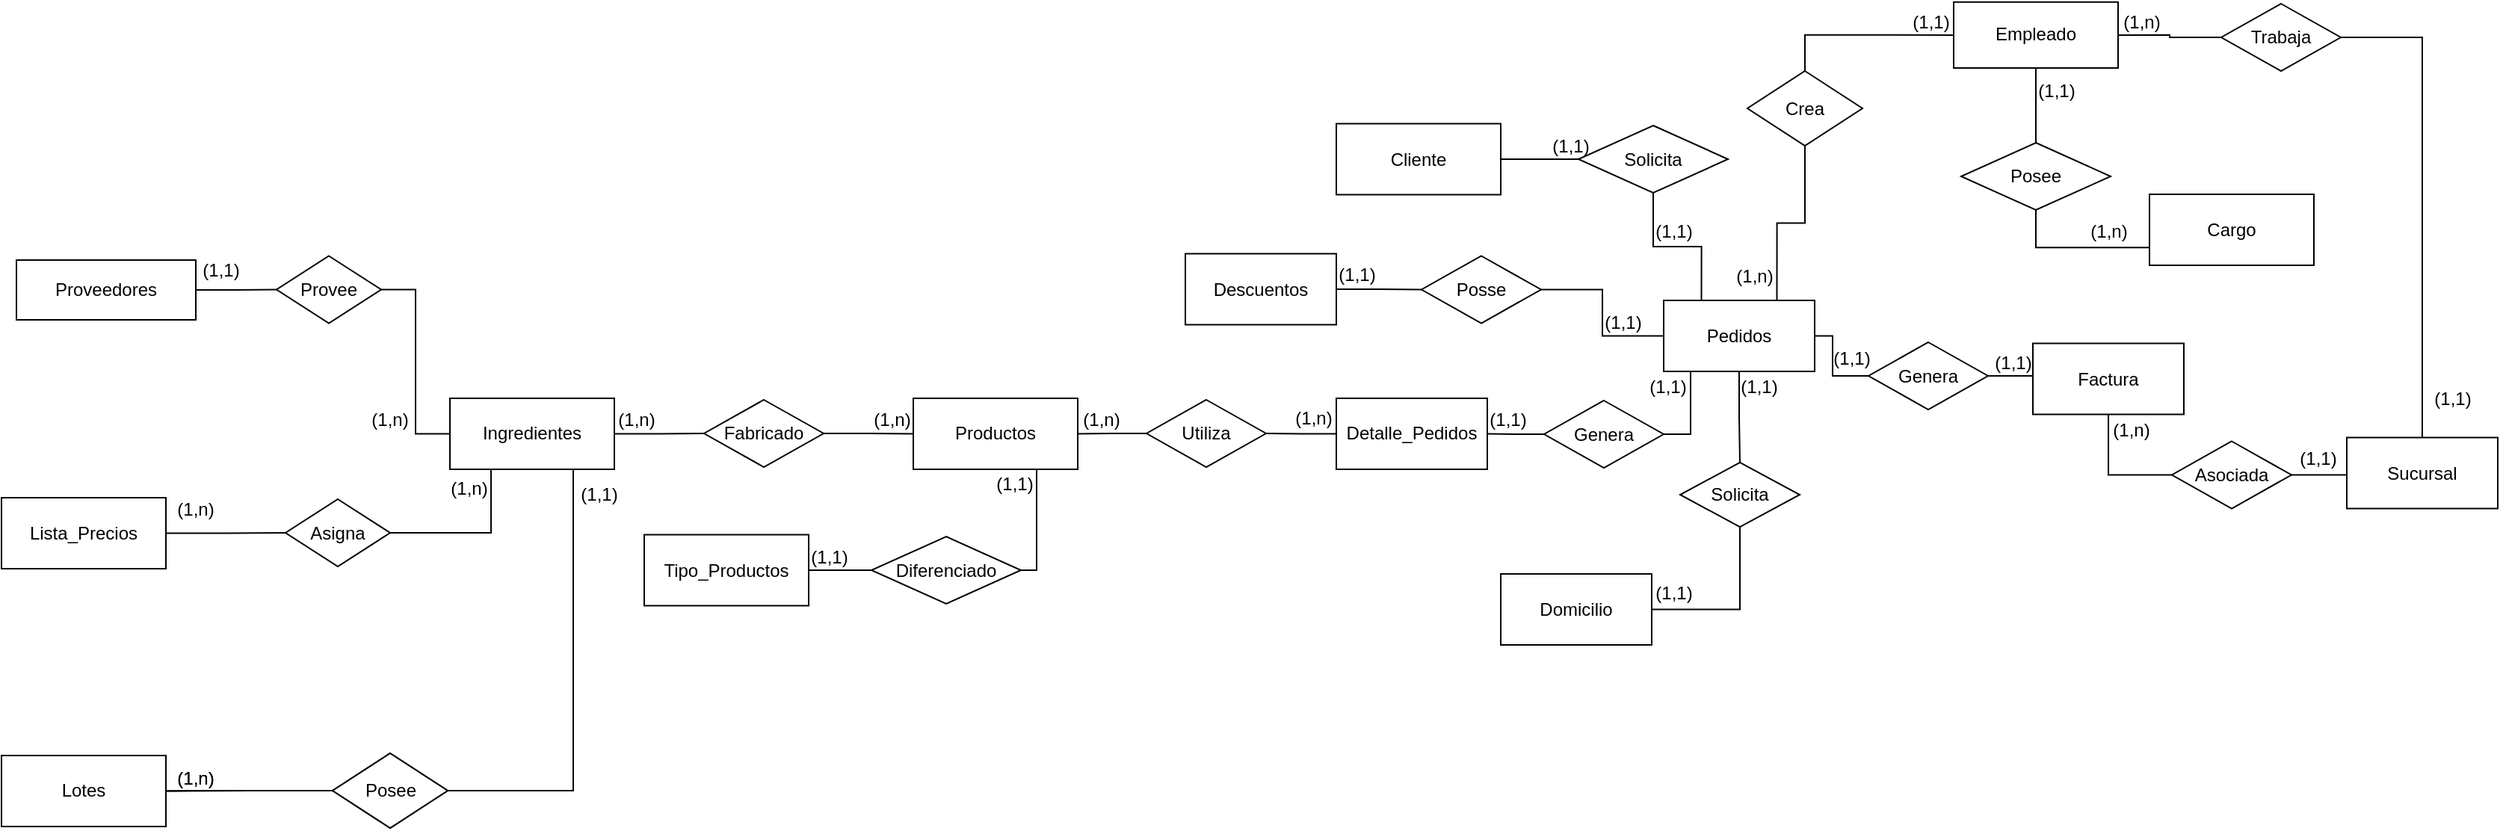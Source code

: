 <mxfile version="16.5.6" type="github">
  <diagram id="R2lEEEUBdFMjLlhIrx00" name="Page-1">
    <mxGraphModel dx="1203" dy="1786" grid="1" gridSize="10" guides="1" tooltips="1" connect="1" arrows="1" fold="1" page="1" pageScale="1" pageWidth="850" pageHeight="1100" math="0" shadow="0" extFonts="Permanent Marker^https://fonts.googleapis.com/css?family=Permanent+Marker">
      <root>
        <mxCell id="0" />
        <mxCell id="1" parent="0" />
        <mxCell id="ZTiVV1zmq2l8TF0PZbIo-10" style="edgeStyle=orthogonalEdgeStyle;rounded=0;orthogonalLoop=1;jettySize=auto;html=1;exitX=1;exitY=0.5;exitDx=0;exitDy=0;entryX=0;entryY=0.5;entryDx=0;entryDy=0;endArrow=none;endFill=0;" edge="1" parent="1" source="ZTiVV1zmq2l8TF0PZbIo-1" target="ZTiVV1zmq2l8TF0PZbIo-3">
          <mxGeometry relative="1" as="geometry" />
        </mxCell>
        <mxCell id="ZTiVV1zmq2l8TF0PZbIo-1" value="Proveedores" style="rounded=0;whiteSpace=wrap;html=1;" vertex="1" parent="1">
          <mxGeometry x="40" y="100" width="120" height="40" as="geometry" />
        </mxCell>
        <mxCell id="ZTiVV1zmq2l8TF0PZbIo-14" style="edgeStyle=orthogonalEdgeStyle;rounded=0;orthogonalLoop=1;jettySize=auto;html=1;exitX=0.25;exitY=1;exitDx=0;exitDy=0;entryX=1;entryY=0.5;entryDx=0;entryDy=0;endArrow=none;endFill=0;" edge="1" parent="1" source="ZTiVV1zmq2l8TF0PZbIo-2" target="ZTiVV1zmq2l8TF0PZbIo-13">
          <mxGeometry relative="1" as="geometry" />
        </mxCell>
        <mxCell id="ZTiVV1zmq2l8TF0PZbIo-19" style="edgeStyle=orthogonalEdgeStyle;rounded=0;orthogonalLoop=1;jettySize=auto;html=1;exitX=0.75;exitY=1;exitDx=0;exitDy=0;entryX=1;entryY=0.5;entryDx=0;entryDy=0;endArrow=none;endFill=0;" edge="1" parent="1" source="ZTiVV1zmq2l8TF0PZbIo-2" target="ZTiVV1zmq2l8TF0PZbIo-18">
          <mxGeometry relative="1" as="geometry" />
        </mxCell>
        <mxCell id="ZTiVV1zmq2l8TF0PZbIo-26" style="edgeStyle=orthogonalEdgeStyle;rounded=0;orthogonalLoop=1;jettySize=auto;html=1;exitX=1;exitY=0.5;exitDx=0;exitDy=0;entryX=0;entryY=0.5;entryDx=0;entryDy=0;endArrow=none;endFill=0;" edge="1" parent="1" source="ZTiVV1zmq2l8TF0PZbIo-2" target="ZTiVV1zmq2l8TF0PZbIo-25">
          <mxGeometry relative="1" as="geometry" />
        </mxCell>
        <mxCell id="ZTiVV1zmq2l8TF0PZbIo-2" value="Ingredientes" style="rounded=0;whiteSpace=wrap;html=1;" vertex="1" parent="1">
          <mxGeometry x="330" y="192.5" width="110" height="47.5" as="geometry" />
        </mxCell>
        <mxCell id="ZTiVV1zmq2l8TF0PZbIo-6" style="edgeStyle=orthogonalEdgeStyle;rounded=0;orthogonalLoop=1;jettySize=auto;html=1;exitX=1;exitY=0.5;exitDx=0;exitDy=0;entryX=0;entryY=0.5;entryDx=0;entryDy=0;endArrow=none;endFill=0;" edge="1" parent="1" source="ZTiVV1zmq2l8TF0PZbIo-3" target="ZTiVV1zmq2l8TF0PZbIo-2">
          <mxGeometry relative="1" as="geometry" />
        </mxCell>
        <mxCell id="ZTiVV1zmq2l8TF0PZbIo-3" value="Provee" style="rhombus;whiteSpace=wrap;html=1;" vertex="1" parent="1">
          <mxGeometry x="214" y="97.25" width="70" height="45" as="geometry" />
        </mxCell>
        <mxCell id="ZTiVV1zmq2l8TF0PZbIo-7" value="(1,1)" style="text;html=1;strokeColor=none;fillColor=none;align=center;verticalAlign=middle;whiteSpace=wrap;rounded=0;" vertex="1" parent="1">
          <mxGeometry x="147" y="100" width="60" height="14" as="geometry" />
        </mxCell>
        <mxCell id="ZTiVV1zmq2l8TF0PZbIo-11" value="(1,n)" style="text;html=1;strokeColor=none;fillColor=none;align=center;verticalAlign=middle;whiteSpace=wrap;rounded=0;" vertex="1" parent="1">
          <mxGeometry x="260" y="200" width="60" height="14" as="geometry" />
        </mxCell>
        <mxCell id="ZTiVV1zmq2l8TF0PZbIo-15" style="edgeStyle=orthogonalEdgeStyle;rounded=0;orthogonalLoop=1;jettySize=auto;html=1;exitX=1;exitY=0.5;exitDx=0;exitDy=0;entryX=0;entryY=0.5;entryDx=0;entryDy=0;endArrow=none;endFill=0;" edge="1" parent="1" source="ZTiVV1zmq2l8TF0PZbIo-12" target="ZTiVV1zmq2l8TF0PZbIo-13">
          <mxGeometry relative="1" as="geometry" />
        </mxCell>
        <mxCell id="ZTiVV1zmq2l8TF0PZbIo-12" value="Lista_Precios" style="rounded=0;whiteSpace=wrap;html=1;" vertex="1" parent="1">
          <mxGeometry x="30" y="259" width="110" height="47.5" as="geometry" />
        </mxCell>
        <mxCell id="ZTiVV1zmq2l8TF0PZbIo-13" value="Asigna" style="rhombus;whiteSpace=wrap;html=1;" vertex="1" parent="1">
          <mxGeometry x="220" y="260" width="70" height="45" as="geometry" />
        </mxCell>
        <mxCell id="ZTiVV1zmq2l8TF0PZbIo-16" value="(1,n)" style="text;html=1;strokeColor=none;fillColor=none;align=center;verticalAlign=middle;whiteSpace=wrap;rounded=0;" vertex="1" parent="1">
          <mxGeometry x="130" y="260" width="60" height="14" as="geometry" />
        </mxCell>
        <mxCell id="ZTiVV1zmq2l8TF0PZbIo-17" value="(1,n)" style="text;html=1;strokeColor=none;fillColor=none;align=center;verticalAlign=middle;whiteSpace=wrap;rounded=0;" vertex="1" parent="1">
          <mxGeometry x="313" y="246" width="60" height="14" as="geometry" />
        </mxCell>
        <mxCell id="ZTiVV1zmq2l8TF0PZbIo-21" style="edgeStyle=orthogonalEdgeStyle;rounded=0;orthogonalLoop=1;jettySize=auto;html=1;exitX=0;exitY=0.5;exitDx=0;exitDy=0;entryX=1;entryY=0.5;entryDx=0;entryDy=0;endArrow=none;endFill=0;" edge="1" parent="1" source="ZTiVV1zmq2l8TF0PZbIo-18" target="ZTiVV1zmq2l8TF0PZbIo-20">
          <mxGeometry relative="1" as="geometry" />
        </mxCell>
        <mxCell id="ZTiVV1zmq2l8TF0PZbIo-18" value="Posee" style="rhombus;whiteSpace=wrap;html=1;" vertex="1" parent="1">
          <mxGeometry x="251.5" y="430" width="77" height="50" as="geometry" />
        </mxCell>
        <mxCell id="ZTiVV1zmq2l8TF0PZbIo-20" value="Lotes" style="rounded=0;whiteSpace=wrap;html=1;" vertex="1" parent="1">
          <mxGeometry x="30" y="431.5" width="110" height="47.5" as="geometry" />
        </mxCell>
        <mxCell id="ZTiVV1zmq2l8TF0PZbIo-22" value="(1,1)" style="text;html=1;strokeColor=none;fillColor=none;align=center;verticalAlign=middle;whiteSpace=wrap;rounded=0;" vertex="1" parent="1">
          <mxGeometry x="400" y="250" width="60" height="14" as="geometry" />
        </mxCell>
        <mxCell id="ZTiVV1zmq2l8TF0PZbIo-23" value="(1,n)" style="text;html=1;strokeColor=none;fillColor=none;align=center;verticalAlign=middle;whiteSpace=wrap;rounded=0;" vertex="1" parent="1">
          <mxGeometry x="130" y="440" width="60" height="14" as="geometry" />
        </mxCell>
        <mxCell id="ZTiVV1zmq2l8TF0PZbIo-32" style="edgeStyle=orthogonalEdgeStyle;rounded=0;orthogonalLoop=1;jettySize=auto;html=1;exitX=0.75;exitY=1;exitDx=0;exitDy=0;entryX=1;entryY=0.5;entryDx=0;entryDy=0;endArrow=none;endFill=0;" edge="1" parent="1" source="ZTiVV1zmq2l8TF0PZbIo-24" target="ZTiVV1zmq2l8TF0PZbIo-30">
          <mxGeometry relative="1" as="geometry">
            <Array as="points">
              <mxPoint x="723" y="308" />
            </Array>
          </mxGeometry>
        </mxCell>
        <mxCell id="ZTiVV1zmq2l8TF0PZbIo-24" value="Productos" style="rounded=0;whiteSpace=wrap;html=1;" vertex="1" parent="1">
          <mxGeometry x="640" y="192.5" width="110" height="47.5" as="geometry" />
        </mxCell>
        <mxCell id="ZTiVV1zmq2l8TF0PZbIo-27" style="edgeStyle=orthogonalEdgeStyle;rounded=0;orthogonalLoop=1;jettySize=auto;html=1;exitX=1;exitY=0.5;exitDx=0;exitDy=0;entryX=0;entryY=0.5;entryDx=0;entryDy=0;endArrow=none;endFill=0;" edge="1" parent="1" source="ZTiVV1zmq2l8TF0PZbIo-25" target="ZTiVV1zmq2l8TF0PZbIo-24">
          <mxGeometry relative="1" as="geometry" />
        </mxCell>
        <mxCell id="ZTiVV1zmq2l8TF0PZbIo-25" value="Fabricado" style="rhombus;whiteSpace=wrap;html=1;" vertex="1" parent="1">
          <mxGeometry x="500" y="193.5" width="80" height="45" as="geometry" />
        </mxCell>
        <mxCell id="ZTiVV1zmq2l8TF0PZbIo-28" value="(1,n)" style="text;html=1;strokeColor=none;fillColor=none;align=center;verticalAlign=middle;whiteSpace=wrap;rounded=0;" vertex="1" parent="1">
          <mxGeometry x="425" y="200" width="60" height="14" as="geometry" />
        </mxCell>
        <mxCell id="ZTiVV1zmq2l8TF0PZbIo-29" value="(1,n)" style="text;html=1;strokeColor=none;fillColor=none;align=center;verticalAlign=middle;whiteSpace=wrap;rounded=0;" vertex="1" parent="1">
          <mxGeometry x="596" y="200" width="60" height="14" as="geometry" />
        </mxCell>
        <mxCell id="ZTiVV1zmq2l8TF0PZbIo-33" style="edgeStyle=orthogonalEdgeStyle;rounded=0;orthogonalLoop=1;jettySize=auto;html=1;exitX=0;exitY=0.5;exitDx=0;exitDy=0;entryX=1;entryY=0.5;entryDx=0;entryDy=0;endArrow=none;endFill=0;" edge="1" parent="1" source="ZTiVV1zmq2l8TF0PZbIo-30" target="ZTiVV1zmq2l8TF0PZbIo-31">
          <mxGeometry relative="1" as="geometry" />
        </mxCell>
        <mxCell id="ZTiVV1zmq2l8TF0PZbIo-30" value="Diferenciado" style="rhombus;whiteSpace=wrap;html=1;" vertex="1" parent="1">
          <mxGeometry x="612" y="285" width="100" height="45" as="geometry" />
        </mxCell>
        <mxCell id="ZTiVV1zmq2l8TF0PZbIo-31" value="Tipo_Productos" style="rounded=0;whiteSpace=wrap;html=1;" vertex="1" parent="1">
          <mxGeometry x="460" y="283.75" width="110" height="47.5" as="geometry" />
        </mxCell>
        <mxCell id="ZTiVV1zmq2l8TF0PZbIo-34" value="(1,1)" style="text;html=1;strokeColor=none;fillColor=none;align=center;verticalAlign=middle;whiteSpace=wrap;rounded=0;" vertex="1" parent="1">
          <mxGeometry x="678" y="243" width="60" height="14" as="geometry" />
        </mxCell>
        <mxCell id="ZTiVV1zmq2l8TF0PZbIo-35" value="(1,1)" style="text;html=1;strokeColor=none;fillColor=none;align=center;verticalAlign=middle;whiteSpace=wrap;rounded=0;" vertex="1" parent="1">
          <mxGeometry x="554" y="292" width="60" height="14" as="geometry" />
        </mxCell>
        <mxCell id="ZTiVV1zmq2l8TF0PZbIo-38" style="edgeStyle=orthogonalEdgeStyle;rounded=0;orthogonalLoop=1;jettySize=auto;html=1;exitX=0;exitY=0.5;exitDx=0;exitDy=0;entryX=1;entryY=0.5;entryDx=0;entryDy=0;endArrow=none;endFill=0;" edge="1" parent="1" source="ZTiVV1zmq2l8TF0PZbIo-36" target="ZTiVV1zmq2l8TF0PZbIo-37">
          <mxGeometry relative="1" as="geometry" />
        </mxCell>
        <mxCell id="ZTiVV1zmq2l8TF0PZbIo-36" value="Detalle_Pedidos" style="rounded=0;whiteSpace=wrap;html=1;" vertex="1" parent="1">
          <mxGeometry x="923" y="192.5" width="101" height="47.5" as="geometry" />
        </mxCell>
        <mxCell id="ZTiVV1zmq2l8TF0PZbIo-39" style="edgeStyle=orthogonalEdgeStyle;rounded=0;orthogonalLoop=1;jettySize=auto;html=1;exitX=0;exitY=0.5;exitDx=0;exitDy=0;entryX=1;entryY=0.5;entryDx=0;entryDy=0;endArrow=none;endFill=0;" edge="1" parent="1" source="ZTiVV1zmq2l8TF0PZbIo-37" target="ZTiVV1zmq2l8TF0PZbIo-24">
          <mxGeometry relative="1" as="geometry" />
        </mxCell>
        <mxCell id="ZTiVV1zmq2l8TF0PZbIo-37" value="Utiliza" style="rhombus;whiteSpace=wrap;html=1;" vertex="1" parent="1">
          <mxGeometry x="796" y="193.5" width="80" height="45" as="geometry" />
        </mxCell>
        <mxCell id="ZTiVV1zmq2l8TF0PZbIo-40" value="(1,n)" style="text;html=1;strokeColor=none;fillColor=none;align=center;verticalAlign=middle;whiteSpace=wrap;rounded=0;" vertex="1" parent="1">
          <mxGeometry x="736" y="200" width="60" height="14" as="geometry" />
        </mxCell>
        <mxCell id="ZTiVV1zmq2l8TF0PZbIo-41" value="(1,n)" style="text;html=1;strokeColor=none;fillColor=none;align=center;verticalAlign=middle;whiteSpace=wrap;rounded=0;" vertex="1" parent="1">
          <mxGeometry x="878" y="199" width="60" height="14" as="geometry" />
        </mxCell>
        <mxCell id="ZTiVV1zmq2l8TF0PZbIo-53" style="edgeStyle=orthogonalEdgeStyle;rounded=0;orthogonalLoop=1;jettySize=auto;html=1;exitX=0;exitY=0.5;exitDx=0;exitDy=0;entryX=1;entryY=0.5;entryDx=0;entryDy=0;endArrow=none;endFill=0;" edge="1" parent="1" source="ZTiVV1zmq2l8TF0PZbIo-44" target="ZTiVV1zmq2l8TF0PZbIo-52">
          <mxGeometry relative="1" as="geometry" />
        </mxCell>
        <mxCell id="ZTiVV1zmq2l8TF0PZbIo-98" style="edgeStyle=orthogonalEdgeStyle;rounded=0;orthogonalLoop=1;jettySize=auto;html=1;exitX=1;exitY=0.5;exitDx=0;exitDy=0;entryX=0;entryY=0.5;entryDx=0;entryDy=0;endArrow=none;endFill=0;" edge="1" parent="1" source="ZTiVV1zmq2l8TF0PZbIo-44" target="ZTiVV1zmq2l8TF0PZbIo-97">
          <mxGeometry relative="1" as="geometry">
            <mxPoint x="1243" y="236.75" as="sourcePoint" />
            <Array as="points">
              <mxPoint x="1255" y="151" />
              <mxPoint x="1255" y="178" />
            </Array>
          </mxGeometry>
        </mxCell>
        <mxCell id="ZTiVV1zmq2l8TF0PZbIo-126" style="edgeStyle=orthogonalEdgeStyle;rounded=0;orthogonalLoop=1;jettySize=auto;html=1;exitX=0.5;exitY=1;exitDx=0;exitDy=0;entryX=0.5;entryY=0;entryDx=0;entryDy=0;endArrow=none;endFill=0;" edge="1" parent="1" source="ZTiVV1zmq2l8TF0PZbIo-44" target="ZTiVV1zmq2l8TF0PZbIo-59">
          <mxGeometry relative="1" as="geometry" />
        </mxCell>
        <mxCell id="ZTiVV1zmq2l8TF0PZbIo-44" value="Pedidos" style="rounded=0;whiteSpace=wrap;html=1;" vertex="1" parent="1">
          <mxGeometry x="1142" y="127" width="101" height="47.5" as="geometry" />
        </mxCell>
        <mxCell id="ZTiVV1zmq2l8TF0PZbIo-47" style="edgeStyle=orthogonalEdgeStyle;rounded=0;orthogonalLoop=1;jettySize=auto;html=1;exitX=1;exitY=0.5;exitDx=0;exitDy=0;entryX=0.5;entryY=1;entryDx=0;entryDy=0;endArrow=none;endFill=0;" edge="1" parent="1" source="ZTiVV1zmq2l8TF0PZbIo-45" target="ZTiVV1zmq2l8TF0PZbIo-44">
          <mxGeometry relative="1" as="geometry">
            <Array as="points">
              <mxPoint x="1160" y="217" />
              <mxPoint x="1160" y="175" />
            </Array>
          </mxGeometry>
        </mxCell>
        <mxCell id="ZTiVV1zmq2l8TF0PZbIo-48" style="edgeStyle=orthogonalEdgeStyle;rounded=0;orthogonalLoop=1;jettySize=auto;html=1;exitX=0;exitY=0.5;exitDx=0;exitDy=0;endArrow=none;endFill=0;" edge="1" parent="1" source="ZTiVV1zmq2l8TF0PZbIo-45" target="ZTiVV1zmq2l8TF0PZbIo-36">
          <mxGeometry relative="1" as="geometry" />
        </mxCell>
        <mxCell id="ZTiVV1zmq2l8TF0PZbIo-45" value="Genera" style="rhombus;whiteSpace=wrap;html=1;" vertex="1" parent="1">
          <mxGeometry x="1062" y="194" width="80" height="45" as="geometry" />
        </mxCell>
        <mxCell id="ZTiVV1zmq2l8TF0PZbIo-49" value="(1,1)" style="text;html=1;strokeColor=none;fillColor=none;align=center;verticalAlign=middle;whiteSpace=wrap;rounded=0;" vertex="1" parent="1">
          <mxGeometry x="1115" y="177.5" width="60" height="14" as="geometry" />
        </mxCell>
        <mxCell id="ZTiVV1zmq2l8TF0PZbIo-50" value="(1,1)" style="text;html=1;strokeColor=none;fillColor=none;align=center;verticalAlign=middle;whiteSpace=wrap;rounded=0;" vertex="1" parent="1">
          <mxGeometry x="1008" y="200" width="60" height="14" as="geometry" />
        </mxCell>
        <mxCell id="ZTiVV1zmq2l8TF0PZbIo-52" value="Posse" style="rhombus;whiteSpace=wrap;html=1;" vertex="1" parent="1">
          <mxGeometry x="980" y="97.25" width="80" height="45" as="geometry" />
        </mxCell>
        <mxCell id="ZTiVV1zmq2l8TF0PZbIo-55" style="edgeStyle=orthogonalEdgeStyle;rounded=0;orthogonalLoop=1;jettySize=auto;html=1;exitX=1;exitY=0.5;exitDx=0;exitDy=0;entryX=0;entryY=0.5;entryDx=0;entryDy=0;endArrow=none;endFill=0;" edge="1" parent="1" source="ZTiVV1zmq2l8TF0PZbIo-54" target="ZTiVV1zmq2l8TF0PZbIo-52">
          <mxGeometry relative="1" as="geometry" />
        </mxCell>
        <mxCell id="ZTiVV1zmq2l8TF0PZbIo-54" value="Descuentos" style="rounded=0;whiteSpace=wrap;html=1;" vertex="1" parent="1">
          <mxGeometry x="822" y="95.75" width="101" height="47.5" as="geometry" />
        </mxCell>
        <mxCell id="ZTiVV1zmq2l8TF0PZbIo-56" value="(1,1)" style="text;html=1;strokeColor=none;fillColor=none;align=center;verticalAlign=middle;whiteSpace=wrap;rounded=0;" vertex="1" parent="1">
          <mxGeometry x="1085" y="135.25" width="60" height="14" as="geometry" />
        </mxCell>
        <mxCell id="ZTiVV1zmq2l8TF0PZbIo-57" value="(1,1)" style="text;html=1;strokeColor=none;fillColor=none;align=center;verticalAlign=middle;whiteSpace=wrap;rounded=0;" vertex="1" parent="1">
          <mxGeometry x="907" y="103.25" width="60" height="14" as="geometry" />
        </mxCell>
        <mxCell id="ZTiVV1zmq2l8TF0PZbIo-59" value="Solicita" style="rhombus;whiteSpace=wrap;html=1;" vertex="1" parent="1">
          <mxGeometry x="1153" y="235.44" width="80" height="43.12" as="geometry" />
        </mxCell>
        <mxCell id="ZTiVV1zmq2l8TF0PZbIo-60" style="edgeStyle=orthogonalEdgeStyle;rounded=0;orthogonalLoop=1;jettySize=auto;html=1;exitX=1;exitY=0.5;exitDx=0;exitDy=0;entryX=0.5;entryY=1;entryDx=0;entryDy=0;endArrow=none;endFill=0;" edge="1" parent="1" source="ZTiVV1zmq2l8TF0PZbIo-61" target="ZTiVV1zmq2l8TF0PZbIo-59">
          <mxGeometry relative="1" as="geometry" />
        </mxCell>
        <mxCell id="ZTiVV1zmq2l8TF0PZbIo-61" value="Domicilio" style="rounded=0;whiteSpace=wrap;html=1;" vertex="1" parent="1">
          <mxGeometry x="1033" y="310" width="101" height="47.5" as="geometry" />
        </mxCell>
        <mxCell id="ZTiVV1zmq2l8TF0PZbIo-63" value="(1,1)" style="text;html=1;strokeColor=none;fillColor=none;align=center;verticalAlign=middle;whiteSpace=wrap;rounded=0;" vertex="1" parent="1">
          <mxGeometry x="1119" y="316" width="60" height="14" as="geometry" />
        </mxCell>
        <mxCell id="ZTiVV1zmq2l8TF0PZbIo-69" value="(1,1)" style="text;html=1;strokeColor=none;fillColor=none;align=center;verticalAlign=middle;whiteSpace=wrap;rounded=0;" vertex="1" parent="1">
          <mxGeometry x="1176" y="177.5" width="60" height="14" as="geometry" />
        </mxCell>
        <mxCell id="ZTiVV1zmq2l8TF0PZbIo-72" style="edgeStyle=orthogonalEdgeStyle;rounded=0;orthogonalLoop=1;jettySize=auto;html=1;exitX=0;exitY=0.5;exitDx=0;exitDy=0;entryX=1;entryY=0.5;entryDx=0;entryDy=0;endArrow=none;endFill=0;" edge="1" parent="1" source="ZTiVV1zmq2l8TF0PZbIo-73" target="ZTiVV1zmq2l8TF0PZbIo-74">
          <mxGeometry relative="1" as="geometry" />
        </mxCell>
        <mxCell id="ZTiVV1zmq2l8TF0PZbIo-78" style="edgeStyle=orthogonalEdgeStyle;rounded=0;orthogonalLoop=1;jettySize=auto;html=1;exitX=0.5;exitY=1;exitDx=0;exitDy=0;entryX=0.25;entryY=0;entryDx=0;entryDy=0;endArrow=none;endFill=0;" edge="1" parent="1" source="ZTiVV1zmq2l8TF0PZbIo-73" target="ZTiVV1zmq2l8TF0PZbIo-44">
          <mxGeometry relative="1" as="geometry" />
        </mxCell>
        <mxCell id="ZTiVV1zmq2l8TF0PZbIo-73" value="Solicita" style="rhombus;whiteSpace=wrap;html=1;" vertex="1" parent="1">
          <mxGeometry x="1085" y="10" width="100" height="45" as="geometry" />
        </mxCell>
        <mxCell id="ZTiVV1zmq2l8TF0PZbIo-74" value="Cliente" style="rounded=0;whiteSpace=wrap;html=1;" vertex="1" parent="1">
          <mxGeometry x="923" y="8.75" width="110" height="47.5" as="geometry" />
        </mxCell>
        <mxCell id="ZTiVV1zmq2l8TF0PZbIo-75" value="(1,1)" style="text;html=1;strokeColor=none;fillColor=none;align=center;verticalAlign=middle;whiteSpace=wrap;rounded=0;" vertex="1" parent="1">
          <mxGeometry x="1119" y="73.75" width="60" height="14" as="geometry" />
        </mxCell>
        <mxCell id="ZTiVV1zmq2l8TF0PZbIo-76" value="(1,1)" style="text;html=1;strokeColor=none;fillColor=none;align=center;verticalAlign=middle;whiteSpace=wrap;rounded=0;" vertex="1" parent="1">
          <mxGeometry x="1050" y="16.5" width="60" height="14" as="geometry" />
        </mxCell>
        <mxCell id="ZTiVV1zmq2l8TF0PZbIo-79" value="Posee" style="rhombus;whiteSpace=wrap;html=1;" vertex="1" parent="1">
          <mxGeometry x="251.5" y="430" width="77" height="50" as="geometry" />
        </mxCell>
        <mxCell id="ZTiVV1zmq2l8TF0PZbIo-80" value="(1,n)" style="text;html=1;strokeColor=none;fillColor=none;align=center;verticalAlign=middle;whiteSpace=wrap;rounded=0;" vertex="1" parent="1">
          <mxGeometry x="130" y="440" width="60" height="14" as="geometry" />
        </mxCell>
        <mxCell id="ZTiVV1zmq2l8TF0PZbIo-81" style="edgeStyle=orthogonalEdgeStyle;rounded=0;orthogonalLoop=1;jettySize=auto;html=1;exitX=0;exitY=0.5;exitDx=0;exitDy=0;entryX=1;entryY=0.5;entryDx=0;entryDy=0;endArrow=none;endFill=0;" edge="1" source="ZTiVV1zmq2l8TF0PZbIo-79" parent="1">
          <mxGeometry relative="1" as="geometry">
            <mxPoint x="140" y="455.25" as="targetPoint" />
          </mxGeometry>
        </mxCell>
        <mxCell id="ZTiVV1zmq2l8TF0PZbIo-93" style="edgeStyle=orthogonalEdgeStyle;rounded=0;orthogonalLoop=1;jettySize=auto;html=1;exitX=0.5;exitY=0;exitDx=0;exitDy=0;entryX=0;entryY=0.5;entryDx=0;entryDy=0;endArrow=none;endFill=0;" edge="1" parent="1" source="ZTiVV1zmq2l8TF0PZbIo-89" target="ZTiVV1zmq2l8TF0PZbIo-92">
          <mxGeometry relative="1" as="geometry" />
        </mxCell>
        <mxCell id="ZTiVV1zmq2l8TF0PZbIo-133" style="edgeStyle=orthogonalEdgeStyle;rounded=0;orthogonalLoop=1;jettySize=auto;html=1;exitX=0.5;exitY=1;exitDx=0;exitDy=0;entryX=0.75;entryY=0;entryDx=0;entryDy=0;endArrow=none;endFill=0;" edge="1" parent="1" source="ZTiVV1zmq2l8TF0PZbIo-89" target="ZTiVV1zmq2l8TF0PZbIo-44">
          <mxGeometry relative="1" as="geometry" />
        </mxCell>
        <mxCell id="ZTiVV1zmq2l8TF0PZbIo-89" value="Crea" style="rhombus;whiteSpace=wrap;html=1;" vertex="1" parent="1">
          <mxGeometry x="1198" y="-26.5" width="77" height="50" as="geometry" />
        </mxCell>
        <mxCell id="ZTiVV1zmq2l8TF0PZbIo-90" value="(1,n)" style="text;html=1;strokeColor=none;fillColor=none;align=center;verticalAlign=middle;whiteSpace=wrap;rounded=0;" vertex="1" parent="1">
          <mxGeometry x="1173" y="103.5" width="60" height="14" as="geometry" />
        </mxCell>
        <mxCell id="ZTiVV1zmq2l8TF0PZbIo-109" style="edgeStyle=orthogonalEdgeStyle;rounded=0;orthogonalLoop=1;jettySize=auto;html=1;exitX=1;exitY=0.5;exitDx=0;exitDy=0;endArrow=none;endFill=0;" edge="1" parent="1" source="ZTiVV1zmq2l8TF0PZbIo-92" target="ZTiVV1zmq2l8TF0PZbIo-107">
          <mxGeometry relative="1" as="geometry" />
        </mxCell>
        <mxCell id="ZTiVV1zmq2l8TF0PZbIo-113" style="edgeStyle=orthogonalEdgeStyle;rounded=0;orthogonalLoop=1;jettySize=auto;html=1;exitX=0.5;exitY=1;exitDx=0;exitDy=0;entryX=0.5;entryY=0;entryDx=0;entryDy=0;endArrow=none;endFill=0;" edge="1" parent="1" source="ZTiVV1zmq2l8TF0PZbIo-92" target="ZTiVV1zmq2l8TF0PZbIo-112">
          <mxGeometry relative="1" as="geometry" />
        </mxCell>
        <mxCell id="ZTiVV1zmq2l8TF0PZbIo-92" value="Empleado" style="rounded=0;whiteSpace=wrap;html=1;" vertex="1" parent="1">
          <mxGeometry x="1336" y="-72.62" width="110" height="44.12" as="geometry" />
        </mxCell>
        <mxCell id="ZTiVV1zmq2l8TF0PZbIo-94" value="(1,1)" style="text;html=1;strokeColor=none;fillColor=none;align=center;verticalAlign=middle;whiteSpace=wrap;rounded=0;" vertex="1" parent="1">
          <mxGeometry x="1291" y="-66" width="60" height="14" as="geometry" />
        </mxCell>
        <mxCell id="ZTiVV1zmq2l8TF0PZbIo-103" style="edgeStyle=orthogonalEdgeStyle;rounded=0;orthogonalLoop=1;jettySize=auto;html=1;exitX=0.5;exitY=1;exitDx=0;exitDy=0;entryX=0;entryY=0.5;entryDx=0;entryDy=0;endArrow=none;endFill=0;" edge="1" parent="1" source="ZTiVV1zmq2l8TF0PZbIo-95" target="ZTiVV1zmq2l8TF0PZbIo-102">
          <mxGeometry relative="1" as="geometry" />
        </mxCell>
        <mxCell id="ZTiVV1zmq2l8TF0PZbIo-95" value="Factura" style="rounded=0;whiteSpace=wrap;html=1;" vertex="1" parent="1">
          <mxGeometry x="1389" y="155.75" width="101" height="47.5" as="geometry" />
        </mxCell>
        <mxCell id="ZTiVV1zmq2l8TF0PZbIo-99" style="edgeStyle=orthogonalEdgeStyle;rounded=0;orthogonalLoop=1;jettySize=auto;html=1;exitX=1;exitY=0.5;exitDx=0;exitDy=0;entryX=0;entryY=0.5;entryDx=0;entryDy=0;endArrow=none;endFill=0;" edge="1" parent="1" source="ZTiVV1zmq2l8TF0PZbIo-97" target="ZTiVV1zmq2l8TF0PZbIo-95">
          <mxGeometry relative="1" as="geometry" />
        </mxCell>
        <mxCell id="ZTiVV1zmq2l8TF0PZbIo-97" value="Genera" style="rhombus;whiteSpace=wrap;html=1;" vertex="1" parent="1">
          <mxGeometry x="1279" y="155" width="80" height="45" as="geometry" />
        </mxCell>
        <mxCell id="ZTiVV1zmq2l8TF0PZbIo-100" value="(1,1)" style="text;html=1;strokeColor=none;fillColor=none;align=center;verticalAlign=middle;whiteSpace=wrap;rounded=0;" vertex="1" parent="1">
          <mxGeometry x="1238" y="159" width="60" height="14" as="geometry" />
        </mxCell>
        <mxCell id="ZTiVV1zmq2l8TF0PZbIo-101" value="(1,1)" style="text;html=1;strokeColor=none;fillColor=none;align=center;verticalAlign=middle;whiteSpace=wrap;rounded=0;" vertex="1" parent="1">
          <mxGeometry x="1550" y="226" width="60" height="14" as="geometry" />
        </mxCell>
        <mxCell id="ZTiVV1zmq2l8TF0PZbIo-105" style="edgeStyle=orthogonalEdgeStyle;rounded=0;orthogonalLoop=1;jettySize=auto;html=1;exitX=1;exitY=0.5;exitDx=0;exitDy=0;entryX=0;entryY=0.5;entryDx=0;entryDy=0;endArrow=none;endFill=0;" edge="1" parent="1" source="ZTiVV1zmq2l8TF0PZbIo-102" target="ZTiVV1zmq2l8TF0PZbIo-104">
          <mxGeometry relative="1" as="geometry" />
        </mxCell>
        <mxCell id="ZTiVV1zmq2l8TF0PZbIo-102" value="Asociada" style="rhombus;whiteSpace=wrap;html=1;" vertex="1" parent="1">
          <mxGeometry x="1482" y="221.25" width="80" height="45" as="geometry" />
        </mxCell>
        <mxCell id="ZTiVV1zmq2l8TF0PZbIo-104" value="Sucursal" style="rounded=0;whiteSpace=wrap;html=1;" vertex="1" parent="1">
          <mxGeometry x="1599" y="218.75" width="101" height="47.5" as="geometry" />
        </mxCell>
        <mxCell id="ZTiVV1zmq2l8TF0PZbIo-106" value="(1,n)" style="text;html=1;strokeColor=none;fillColor=none;align=center;verticalAlign=middle;whiteSpace=wrap;rounded=0;" vertex="1" parent="1">
          <mxGeometry x="1425" y="207.25" width="60" height="14" as="geometry" />
        </mxCell>
        <mxCell id="ZTiVV1zmq2l8TF0PZbIo-108" style="edgeStyle=orthogonalEdgeStyle;rounded=0;orthogonalLoop=1;jettySize=auto;html=1;exitX=1;exitY=0.5;exitDx=0;exitDy=0;endArrow=none;endFill=0;" edge="1" parent="1" source="ZTiVV1zmq2l8TF0PZbIo-107" target="ZTiVV1zmq2l8TF0PZbIo-104">
          <mxGeometry relative="1" as="geometry">
            <mxPoint x="1614.5" y="-188.25" as="targetPoint" />
          </mxGeometry>
        </mxCell>
        <mxCell id="ZTiVV1zmq2l8TF0PZbIo-107" value="Trabaja" style="rhombus;whiteSpace=wrap;html=1;" vertex="1" parent="1">
          <mxGeometry x="1515" y="-71.5" width="80" height="45" as="geometry" />
        </mxCell>
        <mxCell id="ZTiVV1zmq2l8TF0PZbIo-110" value="(1,1)" style="text;html=1;strokeColor=none;fillColor=none;align=center;verticalAlign=middle;whiteSpace=wrap;rounded=0;" vertex="1" parent="1">
          <mxGeometry x="1640" y="186" width="60" height="14" as="geometry" />
        </mxCell>
        <mxCell id="ZTiVV1zmq2l8TF0PZbIo-111" value="(1,n)" style="text;html=1;strokeColor=none;fillColor=none;align=center;verticalAlign=middle;whiteSpace=wrap;rounded=0;" vertex="1" parent="1">
          <mxGeometry x="1432" y="-66" width="60" height="14" as="geometry" />
        </mxCell>
        <mxCell id="ZTiVV1zmq2l8TF0PZbIo-134" style="edgeStyle=orthogonalEdgeStyle;rounded=0;orthogonalLoop=1;jettySize=auto;html=1;exitX=0.5;exitY=1;exitDx=0;exitDy=0;entryX=0;entryY=0.75;entryDx=0;entryDy=0;endArrow=none;endFill=0;" edge="1" parent="1" source="ZTiVV1zmq2l8TF0PZbIo-112" target="ZTiVV1zmq2l8TF0PZbIo-114">
          <mxGeometry relative="1" as="geometry" />
        </mxCell>
        <mxCell id="ZTiVV1zmq2l8TF0PZbIo-112" value="Posee" style="rhombus;whiteSpace=wrap;html=1;" vertex="1" parent="1">
          <mxGeometry x="1341" y="21.5" width="100" height="45" as="geometry" />
        </mxCell>
        <mxCell id="ZTiVV1zmq2l8TF0PZbIo-114" value="Cargo" style="rounded=0;whiteSpace=wrap;html=1;" vertex="1" parent="1">
          <mxGeometry x="1467" y="56" width="110" height="47.5" as="geometry" />
        </mxCell>
        <mxCell id="ZTiVV1zmq2l8TF0PZbIo-116" value="(1,1)" style="text;html=1;strokeColor=none;fillColor=none;align=center;verticalAlign=middle;whiteSpace=wrap;rounded=0;" vertex="1" parent="1">
          <mxGeometry x="1374.5" y="-20.25" width="60" height="14" as="geometry" />
        </mxCell>
        <mxCell id="ZTiVV1zmq2l8TF0PZbIo-117" value="(1,n)" style="text;html=1;strokeColor=none;fillColor=none;align=center;verticalAlign=middle;whiteSpace=wrap;rounded=0;" vertex="1" parent="1">
          <mxGeometry x="1409.5" y="73.75" width="60" height="14" as="geometry" />
        </mxCell>
        <mxCell id="ZTiVV1zmq2l8TF0PZbIo-135" value="(1,1)" style="text;html=1;strokeColor=none;fillColor=none;align=center;verticalAlign=middle;whiteSpace=wrap;rounded=0;" vertex="1" parent="1">
          <mxGeometry x="1346" y="162" width="60" height="14" as="geometry" />
        </mxCell>
      </root>
    </mxGraphModel>
  </diagram>
</mxfile>
